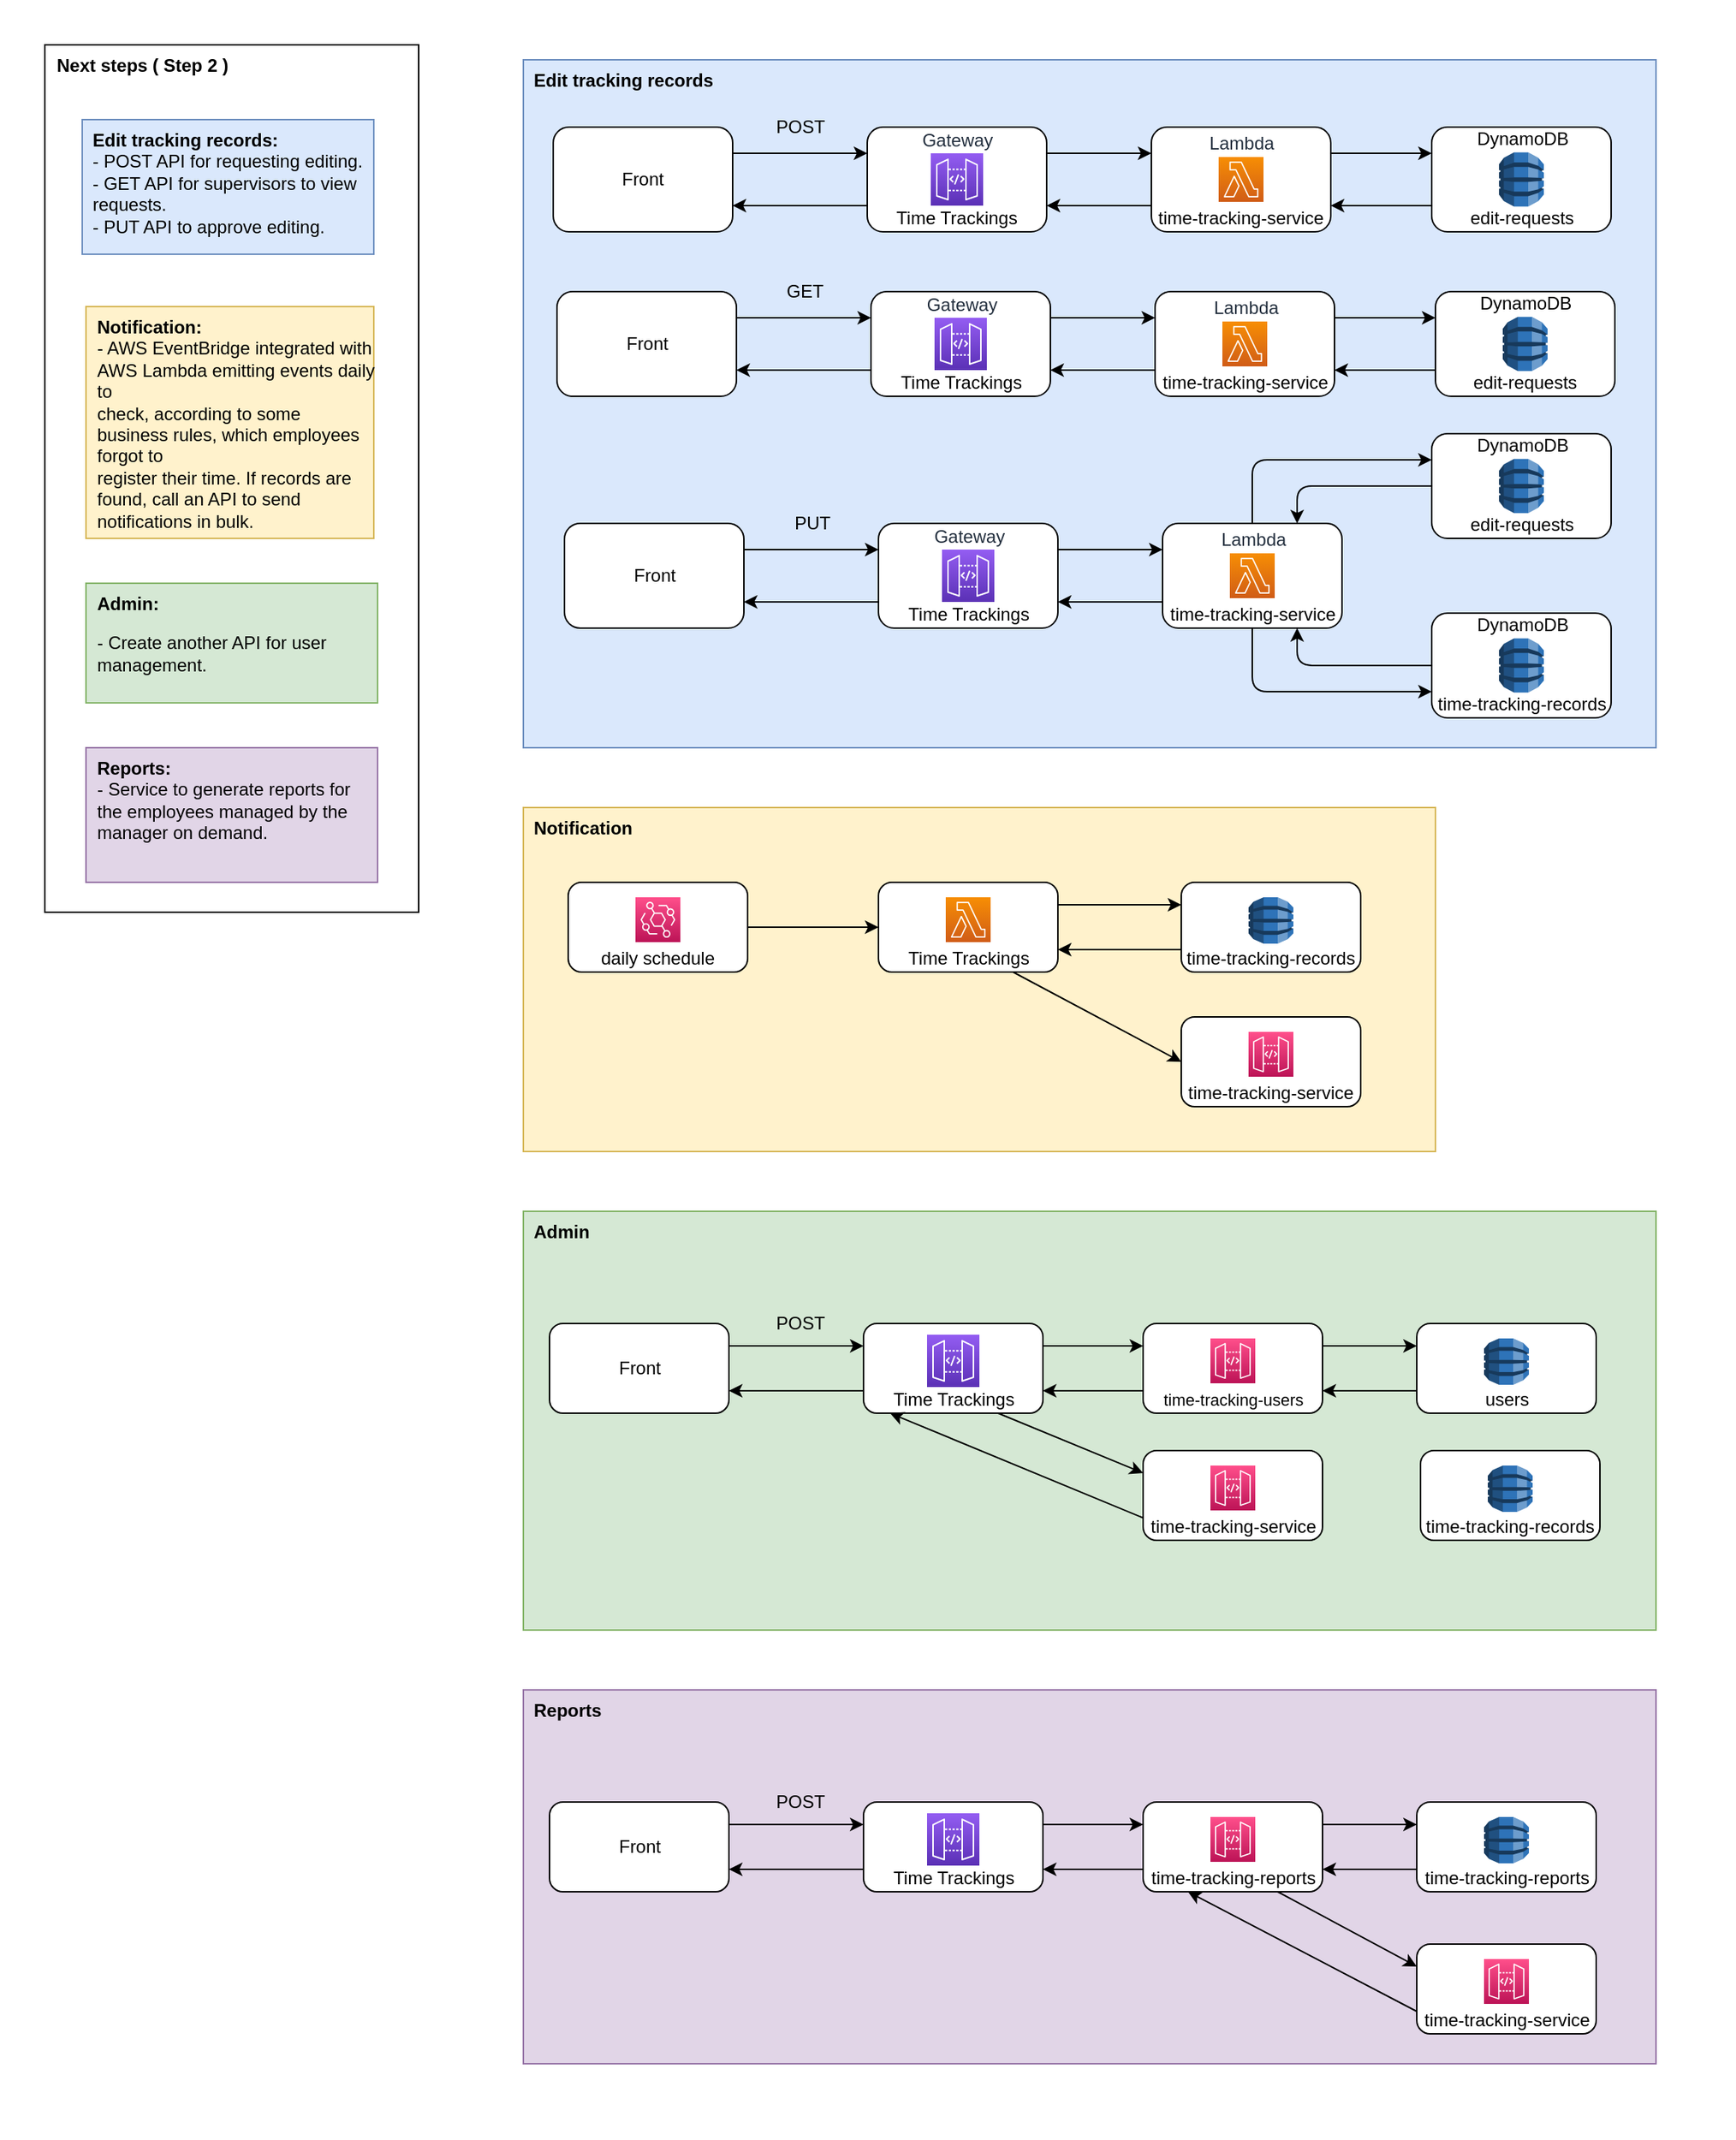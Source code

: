 <mxfile>
    <diagram id="Dt_Y4vuhJiNYURmJwnkU" name="Page-1">
        <mxGraphModel dx="1086" dy="768" grid="1" gridSize="10" guides="1" tooltips="1" connect="1" arrows="1" fold="1" page="1" pageScale="1" pageWidth="850" pageHeight="1100" math="0" shadow="0">
            <root>
                <mxCell id="0"/>
                <mxCell id="1" parent="0"/>
                <mxCell id="322" value="" style="rounded=0;whiteSpace=wrap;html=1;align=left;verticalAlign=top;fontStyle=1;spacingLeft=6;fillColor=none;strokeColor=none;" parent="1" vertex="1">
                    <mxGeometry x="300" y="10" width="1160" height="1430" as="geometry"/>
                </mxCell>
                <mxCell id="3" value="Requisitos Funcionais (fase 2)" style="rounded=0;whiteSpace=wrap;html=1;align=left;verticalAlign=top;fontStyle=1;spacingLeft=6;" parent="1" vertex="1">
                    <mxGeometry x="330" y="40" width="250" height="500" as="geometry"/>
                </mxCell>
                <mxCell id="4" value="&lt;b&gt;- Edição de Registros:&lt;/b&gt;&lt;br&gt;- API POST para solicitar edição&lt;br&gt;- API PUT para aprovar edição" style="rounded=0;whiteSpace=wrap;html=1;align=left;verticalAlign=top;spacingLeft=5;" parent="1" vertex="1">
                    <mxGeometry x="355" y="90" width="195" height="60" as="geometry"/>
                </mxCell>
                <mxCell id="5" value="&lt;b&gt;- Notificações:&lt;/b&gt;&lt;br&gt;&amp;nbsp;" style="rounded=0;whiteSpace=wrap;html=1;align=left;verticalAlign=top;spacingLeft=5;" parent="1" vertex="1">
                    <mxGeometry x="355" y="180" width="195" height="90" as="geometry"/>
                </mxCell>
                <mxCell id="6" value="&lt;b&gt;- Administração:&lt;/b&gt;&lt;br&gt;" style="rounded=0;whiteSpace=wrap;html=1;align=left;verticalAlign=top;spacingLeft=5;" parent="1" vertex="1">
                    <mxGeometry x="355" y="305" width="195" height="80" as="geometry"/>
                </mxCell>
                <mxCell id="7" value="&lt;b&gt;- Relatórios:&lt;/b&gt;&lt;br&gt;" style="rounded=0;whiteSpace=wrap;html=1;align=left;verticalAlign=top;spacingLeft=5;" parent="1" vertex="1">
                    <mxGeometry x="355" y="420" width="195" height="90" as="geometry"/>
                </mxCell>
                <mxCell id="8" value="Next steps ( Step 2 )" style="rounded=0;whiteSpace=wrap;html=1;align=left;verticalAlign=top;fontStyle=1;spacingLeft=6;" parent="1" vertex="1">
                    <mxGeometry x="330" y="40" width="250" height="580" as="geometry"/>
                </mxCell>
                <mxCell id="9" value="&lt;b style=&quot;border-color: var(--border-color);&quot;&gt;Edit tracking records&lt;/b&gt;&lt;b&gt;:&lt;/b&gt;&lt;br&gt;&lt;div&gt;- POST API for requesting editing.&lt;/div&gt;&lt;div&gt;- GET API for supervisors to view requests.&lt;/div&gt;&lt;div&gt;- PUT API to approve editing.&lt;/div&gt;" style="rounded=0;whiteSpace=wrap;html=1;align=left;verticalAlign=top;spacingLeft=5;fillColor=#dae8fc;strokeColor=#6c8ebf;" parent="1" vertex="1">
                    <mxGeometry x="355" y="90" width="195" height="90" as="geometry"/>
                </mxCell>
                <mxCell id="10" value="&lt;b&gt;Notification:&lt;/b&gt;&lt;br&gt;- AWS EventBridge integrated with AWS Lambda emitting events daily to &lt;br/&gt;check, according to some business rules, which employees forgot to &lt;br/&gt;register their time. If records are found, call an API to send &lt;br/&gt;notifications in bulk." style="rounded=0;whiteSpace=wrap;html=1;align=left;verticalAlign=top;spacingLeft=5;fillColor=#fff2cc;strokeColor=#d6b656;" parent="1" vertex="1">
                    <mxGeometry x="357.5" y="215" width="192.5" height="155" as="geometry"/>
                </mxCell>
                <mxCell id="11" value="&lt;b&gt;Admin:&lt;br&gt;&lt;/b&gt;&lt;div class=&quot;flex flex-grow flex-col max-w-full&quot;&gt;&lt;div class=&quot;min-h-[20px] text-message flex flex-col items-start gap-3 whitespace-pre-wrap break-words [.text-message+&amp;amp;]:mt-5 overflow-x-auto&quot; data-message-id=&quot;4f88be14-26cd-4420-8c35-d6da5d880daf&quot; data-message-author-role=&quot;assistant&quot;&gt;&lt;div class=&quot;markdown prose w-full break-words dark:prose-invert dark&quot;&gt;&lt;p&gt;- Create another API for user management.&lt;/p&gt;&lt;/div&gt;&lt;/div&gt;&lt;/div&gt;" style="rounded=0;whiteSpace=wrap;html=1;align=left;verticalAlign=top;spacingLeft=5;fillColor=#d5e8d4;strokeColor=#82b366;" parent="1" vertex="1">
                    <mxGeometry x="357.5" y="400" width="195" height="80" as="geometry"/>
                </mxCell>
                <mxCell id="12" value="&lt;b&gt;Reports:&lt;br&gt;&lt;/b&gt;- Service to generate reports for the employees managed by the manager on demand." style="rounded=0;whiteSpace=wrap;html=1;align=left;verticalAlign=top;spacingLeft=5;fillColor=#e1d5e7;strokeColor=#9673a6;" parent="1" vertex="1">
                    <mxGeometry x="357.5" y="510" width="195" height="90" as="geometry"/>
                </mxCell>
                <mxCell id="68" value="&lt;b style=&quot;border-color: var(--border-color);&quot;&gt;Edit tracking records&lt;/b&gt;" style="rounded=0;whiteSpace=wrap;html=1;container=0;align=left;verticalAlign=top;spacingLeft=5;fillColor=#dae8fc;strokeColor=#6c8ebf;" parent="1" vertex="1">
                    <mxGeometry x="650" y="50" width="757.5" height="460" as="geometry"/>
                </mxCell>
                <mxCell id="102" style="edgeStyle=none;html=1;entryX=0;entryY=0.25;entryDx=0;entryDy=0;exitX=1;exitY=0.25;exitDx=0;exitDy=0;" parent="1" source="103" target="252" edge="1">
                    <mxGeometry relative="1" as="geometry">
                        <mxPoint x="887.5" y="380" as="targetPoint"/>
                    </mxGeometry>
                </mxCell>
                <mxCell id="103" value="Front" style="rounded=1;whiteSpace=wrap;html=1;container=0;" parent="1" vertex="1">
                    <mxGeometry x="677.5" y="360" width="120" height="70" as="geometry"/>
                </mxCell>
                <mxCell id="104" value="PUT" style="text;html=1;align=center;verticalAlign=middle;resizable=0;points=[];autosize=1;strokeColor=none;fillColor=none;container=0;" parent="1" vertex="1">
                    <mxGeometry x="817.5" y="345" width="50" height="30" as="geometry"/>
                </mxCell>
                <mxCell id="112" style="edgeStyle=none;html=1;entryX=1;entryY=0.75;entryDx=0;entryDy=0;exitX=0;exitY=0.75;exitDx=0;exitDy=0;" parent="1" source="252" target="103" edge="1">
                    <mxGeometry relative="1" as="geometry">
                        <mxPoint x="887.5" y="410" as="sourcePoint"/>
                    </mxGeometry>
                </mxCell>
                <mxCell id="113" style="edgeStyle=none;html=1;entryX=0;entryY=0.25;entryDx=0;entryDy=0;exitX=1;exitY=0.25;exitDx=0;exitDy=0;" parent="1" source="252" target="255" edge="1">
                    <mxGeometry relative="1" as="geometry">
                        <mxPoint x="1007.5" y="380" as="sourcePoint"/>
                        <mxPoint x="1074.5" y="380" as="targetPoint"/>
                    </mxGeometry>
                </mxCell>
                <mxCell id="114" style="edgeStyle=none;html=1;entryX=1;entryY=0.75;entryDx=0;entryDy=0;exitX=0;exitY=0.75;exitDx=0;exitDy=0;" parent="1" source="255" target="252" edge="1">
                    <mxGeometry relative="1" as="geometry">
                        <mxPoint x="1074.5" y="410" as="sourcePoint"/>
                        <mxPoint x="1007.5" y="410" as="targetPoint"/>
                    </mxGeometry>
                </mxCell>
                <mxCell id="119" value="&lt;b style=&quot;border-color: var(--border-color);&quot;&gt;Notification&lt;/b&gt;" style="rounded=0;whiteSpace=wrap;html=1;container=0;align=left;verticalAlign=top;spacingLeft=5;fillColor=#fff2cc;strokeColor=#d6b656;" parent="1" vertex="1">
                    <mxGeometry x="650" y="550" width="610" height="230" as="geometry"/>
                </mxCell>
                <mxCell id="126" value="" style="group" parent="1" vertex="1" connectable="0">
                    <mxGeometry x="1090" y="600" width="120" height="60" as="geometry"/>
                </mxCell>
                <mxCell id="127" value="time-tracking-records" style="rounded=1;whiteSpace=wrap;html=1;container=0;verticalAlign=bottom;" parent="126" vertex="1">
                    <mxGeometry width="120" height="60" as="geometry"/>
                </mxCell>
                <mxCell id="128" value="" style="outlineConnect=0;dashed=0;verticalLabelPosition=bottom;verticalAlign=top;align=center;html=1;shape=mxgraph.aws3.dynamo_db;fillColor=#2E73B8;gradientColor=none;" parent="126" vertex="1">
                    <mxGeometry x="45" y="10" width="30" height="31" as="geometry"/>
                </mxCell>
                <mxCell id="132" style="edgeStyle=none;html=1;entryX=0;entryY=0.25;entryDx=0;entryDy=0;exitX=1;exitY=0.25;exitDx=0;exitDy=0;" parent="1" source="135" target="127" edge="1">
                    <mxGeometry relative="1" as="geometry">
                        <mxPoint x="1074.5" y="615" as="targetPoint"/>
                    </mxGeometry>
                </mxCell>
                <mxCell id="133" style="edgeStyle=none;html=1;entryX=1;entryY=0.75;entryDx=0;entryDy=0;exitX=0;exitY=0.75;exitDx=0;exitDy=0;" parent="1" source="127" target="135" edge="1">
                    <mxGeometry relative="1" as="geometry">
                        <mxPoint x="1074.5" y="645" as="sourcePoint"/>
                    </mxGeometry>
                </mxCell>
                <mxCell id="134" value="" style="group" parent="1" vertex="1" connectable="0">
                    <mxGeometry x="887.5" y="600" width="120" height="60" as="geometry"/>
                </mxCell>
                <mxCell id="135" value="&lt;span style=&quot;&quot;&gt;Time Trackings&lt;/span&gt;" style="rounded=1;whiteSpace=wrap;html=1;container=0;verticalAlign=bottom;" parent="134" vertex="1">
                    <mxGeometry width="120" height="60" as="geometry"/>
                </mxCell>
                <mxCell id="174" value="" style="sketch=0;points=[[0,0,0],[0.25,0,0],[0.5,0,0],[0.75,0,0],[1,0,0],[0,1,0],[0.25,1,0],[0.5,1,0],[0.75,1,0],[1,1,0],[0,0.25,0],[0,0.5,0],[0,0.75,0],[1,0.25,0],[1,0.5,0],[1,0.75,0]];outlineConnect=0;fontColor=#232F3E;gradientColor=#F78E04;gradientDirection=north;fillColor=#D05C17;strokeColor=#ffffff;dashed=0;verticalLabelPosition=bottom;verticalAlign=top;align=center;html=1;fontSize=12;fontStyle=0;aspect=fixed;shape=mxgraph.aws4.resourceIcon;resIcon=mxgraph.aws4.lambda;container=0;" parent="134" vertex="1">
                    <mxGeometry x="45" y="10" width="30" height="30" as="geometry"/>
                </mxCell>
                <mxCell id="173" style="edgeStyle=none;html=1;entryX=0;entryY=0.5;entryDx=0;entryDy=0;" parent="1" source="170" target="135" edge="1">
                    <mxGeometry relative="1" as="geometry"/>
                </mxCell>
                <mxCell id="170" value="daily&amp;nbsp;&lt;span style=&quot;&quot;&gt;schedule&lt;/span&gt;" style="rounded=1;whiteSpace=wrap;html=1;container=0;verticalAlign=bottom;" parent="1" vertex="1">
                    <mxGeometry x="680" y="600" width="120" height="60" as="geometry"/>
                </mxCell>
                <mxCell id="169" value="" style="sketch=0;points=[[0,0,0],[0.25,0,0],[0.5,0,0],[0.75,0,0],[1,0,0],[0,1,0],[0.25,1,0],[0.5,1,0],[0.75,1,0],[1,1,0],[0,0.25,0],[0,0.5,0],[0,0.75,0],[1,0.25,0],[1,0.5,0],[1,0.75,0]];outlineConnect=0;fontColor=#232F3E;gradientColor=#FF4F8B;gradientDirection=north;fillColor=#BC1356;strokeColor=#ffffff;dashed=0;verticalLabelPosition=bottom;verticalAlign=top;align=center;html=1;fontSize=12;fontStyle=0;aspect=fixed;shape=mxgraph.aws4.resourceIcon;resIcon=mxgraph.aws4.eventbridge;" parent="1" vertex="1">
                    <mxGeometry x="725" y="610" width="30" height="30" as="geometry"/>
                </mxCell>
                <mxCell id="175" style="edgeStyle=none;html=1;entryX=0;entryY=0.5;entryDx=0;entryDy=0;exitX=0.75;exitY=1;exitDx=0;exitDy=0;" parent="1" source="135" target="140" edge="1">
                    <mxGeometry relative="1" as="geometry"/>
                </mxCell>
                <mxCell id="177" value="" style="group" parent="1" vertex="1" connectable="0">
                    <mxGeometry x="1090" y="690" width="120" height="60" as="geometry"/>
                </mxCell>
                <mxCell id="140" value="&lt;span style=&quot;&quot;&gt;time-tracking-service&lt;/span&gt;" style="rounded=1;whiteSpace=wrap;html=1;container=0;verticalAlign=bottom;" parent="177" vertex="1">
                    <mxGeometry width="120" height="60" as="geometry"/>
                </mxCell>
                <mxCell id="141" value="" style="sketch=0;points=[[0,0,0],[0.25,0,0],[0.5,0,0],[0.75,0,0],[1,0,0],[0,1,0],[0.25,1,0],[0.5,1,0],[0.75,1,0],[1,1,0],[0,0.25,0],[0,0.5,0],[0,0.75,0],[1,0.25,0],[1,0.5,0],[1,0.75,0]];outlineConnect=0;fontColor=#232F3E;gradientColor=#FF4F8B;gradientDirection=north;fillColor=#BC1356;strokeColor=#ffffff;dashed=0;verticalLabelPosition=bottom;verticalAlign=top;align=center;html=1;fontSize=12;fontStyle=0;aspect=fixed;shape=mxgraph.aws4.resourceIcon;resIcon=mxgraph.aws4.api_gateway;container=0;" parent="177" vertex="1">
                    <mxGeometry x="45" y="10" width="30" height="30" as="geometry"/>
                </mxCell>
                <mxCell id="195" value="&lt;b style=&quot;border-color: var(--border-color);&quot;&gt;Admin&lt;/b&gt;" style="rounded=0;whiteSpace=wrap;html=1;container=0;align=left;verticalAlign=top;spacingLeft=5;fillColor=#d5e8d4;strokeColor=#82b366;" parent="1" vertex="1">
                    <mxGeometry x="650" y="820" width="757.5" height="280" as="geometry"/>
                </mxCell>
                <mxCell id="196" style="edgeStyle=none;html=1;entryX=0;entryY=0.25;entryDx=0;entryDy=0;exitX=1;exitY=0.25;exitDx=0;exitDy=0;" parent="1" source="197" target="210" edge="1">
                    <mxGeometry relative="1" as="geometry"/>
                </mxCell>
                <mxCell id="197" value="Front" style="rounded=1;whiteSpace=wrap;html=1;container=0;" parent="1" vertex="1">
                    <mxGeometry x="667.5" y="895" width="120" height="60" as="geometry"/>
                </mxCell>
                <mxCell id="198" value="POST" style="text;html=1;align=center;verticalAlign=middle;resizable=0;points=[];autosize=1;strokeColor=none;fillColor=none;container=0;" parent="1" vertex="1">
                    <mxGeometry x="805" y="880" width="60" height="30" as="geometry"/>
                </mxCell>
                <mxCell id="235" style="edgeStyle=none;html=1;entryX=0;entryY=0.25;entryDx=0;entryDy=0;fontSize=11;exitX=0.75;exitY=1;exitDx=0;exitDy=0;" parent="1" source="210" target="233" edge="1">
                    <mxGeometry relative="1" as="geometry"/>
                </mxCell>
                <mxCell id="199" value="&lt;span style=&quot;&quot;&gt;&lt;font style=&quot;font-size: 11px;&quot;&gt;time-tracking-users&lt;/font&gt;&lt;/span&gt;" style="rounded=1;whiteSpace=wrap;html=1;container=0;verticalAlign=bottom;" parent="1" vertex="1">
                    <mxGeometry x="1064.5" y="895" width="120" height="60" as="geometry"/>
                </mxCell>
                <mxCell id="200" value="" style="sketch=0;points=[[0,0,0],[0.25,0,0],[0.5,0,0],[0.75,0,0],[1,0,0],[0,1,0],[0.25,1,0],[0.5,1,0],[0.75,1,0],[1,1,0],[0,0.25,0],[0,0.5,0],[0,0.75,0],[1,0.25,0],[1,0.5,0],[1,0.75,0]];outlineConnect=0;fontColor=#232F3E;gradientColor=#FF4F8B;gradientDirection=north;fillColor=#BC1356;strokeColor=#ffffff;dashed=0;verticalLabelPosition=bottom;verticalAlign=top;align=center;html=1;fontSize=12;fontStyle=0;aspect=fixed;shape=mxgraph.aws4.resourceIcon;resIcon=mxgraph.aws4.api_gateway;container=0;" parent="1" vertex="1">
                    <mxGeometry x="1109.5" y="905" width="30" height="30" as="geometry"/>
                </mxCell>
                <mxCell id="201" value="" style="group" parent="1" vertex="1" connectable="0">
                    <mxGeometry x="1247.5" y="895" width="120" height="60" as="geometry"/>
                </mxCell>
                <mxCell id="202" value="users" style="rounded=1;whiteSpace=wrap;html=1;container=0;verticalAlign=bottom;" parent="201" vertex="1">
                    <mxGeometry width="120" height="60" as="geometry"/>
                </mxCell>
                <mxCell id="203" value="" style="outlineConnect=0;dashed=0;verticalLabelPosition=bottom;verticalAlign=top;align=center;html=1;shape=mxgraph.aws3.dynamo_db;fillColor=#2E73B8;gradientColor=none;" parent="201" vertex="1">
                    <mxGeometry x="45" y="10" width="30" height="31" as="geometry"/>
                </mxCell>
                <mxCell id="204" style="edgeStyle=none;html=1;entryX=0;entryY=0.25;entryDx=0;entryDy=0;exitX=1;exitY=0.25;exitDx=0;exitDy=0;" parent="1" source="199" target="202" edge="1">
                    <mxGeometry relative="1" as="geometry"/>
                </mxCell>
                <mxCell id="205" style="edgeStyle=none;html=1;entryX=1;entryY=0.75;entryDx=0;entryDy=0;exitX=0;exitY=0.75;exitDx=0;exitDy=0;" parent="1" source="202" target="199" edge="1">
                    <mxGeometry relative="1" as="geometry"/>
                </mxCell>
                <mxCell id="206" style="edgeStyle=none;html=1;entryX=1;entryY=0.75;entryDx=0;entryDy=0;exitX=0;exitY=0.75;exitDx=0;exitDy=0;" parent="1" source="210" target="197" edge="1">
                    <mxGeometry relative="1" as="geometry"/>
                </mxCell>
                <mxCell id="207" style="edgeStyle=none;html=1;entryX=0;entryY=0.25;entryDx=0;entryDy=0;exitX=1;exitY=0.25;exitDx=0;exitDy=0;" parent="1" source="210" target="199" edge="1">
                    <mxGeometry relative="1" as="geometry"/>
                </mxCell>
                <mxCell id="208" style="edgeStyle=none;html=1;entryX=1;entryY=0.75;entryDx=0;entryDy=0;exitX=0;exitY=0.75;exitDx=0;exitDy=0;" parent="1" source="199" target="210" edge="1">
                    <mxGeometry relative="1" as="geometry"/>
                </mxCell>
                <mxCell id="209" value="" style="group" parent="1" vertex="1" connectable="0">
                    <mxGeometry x="877.5" y="895" width="120" height="60" as="geometry"/>
                </mxCell>
                <mxCell id="210" value="&lt;span style=&quot;&quot;&gt;Time Trackings&lt;/span&gt;" style="rounded=1;whiteSpace=wrap;html=1;container=0;verticalAlign=bottom;" parent="209" vertex="1">
                    <mxGeometry width="120" height="60" as="geometry"/>
                </mxCell>
                <mxCell id="211" value="" style="sketch=0;points=[[0,0,0],[0.25,0,0],[0.5,0,0],[0.75,0,0],[1,0,0],[0,1,0],[0.25,1,0],[0.5,1,0],[0.75,1,0],[1,1,0],[0,0.25,0],[0,0.5,0],[0,0.75,0],[1,0.25,0],[1,0.5,0],[1,0.75,0]];outlineConnect=0;fontColor=#232F3E;gradientColor=#945DF2;gradientDirection=north;fillColor=#5A30B5;strokeColor=#ffffff;dashed=0;verticalLabelPosition=bottom;verticalAlign=top;align=center;html=1;fontSize=12;fontStyle=0;aspect=fixed;shape=mxgraph.aws4.resourceIcon;resIcon=mxgraph.aws4.api_gateway;" parent="209" vertex="1">
                    <mxGeometry x="42.5" y="7.5" width="35" height="35" as="geometry"/>
                </mxCell>
                <mxCell id="212" value="&lt;b style=&quot;border-color: var(--border-color);&quot;&gt;Reports&lt;br&gt;&lt;br&gt;&lt;/b&gt;" style="rounded=0;whiteSpace=wrap;html=1;container=0;align=left;verticalAlign=top;spacingLeft=5;fillColor=#e1d5e7;strokeColor=#9673a6;" parent="1" vertex="1">
                    <mxGeometry x="650" y="1140" width="757.5" height="250" as="geometry"/>
                </mxCell>
                <mxCell id="213" style="edgeStyle=none;html=1;entryX=0;entryY=0.25;entryDx=0;entryDy=0;exitX=1;exitY=0.25;exitDx=0;exitDy=0;" parent="1" source="214" target="227" edge="1">
                    <mxGeometry relative="1" as="geometry"/>
                </mxCell>
                <mxCell id="214" value="Front" style="rounded=1;whiteSpace=wrap;html=1;container=0;" parent="1" vertex="1">
                    <mxGeometry x="667.5" y="1215" width="120" height="60" as="geometry"/>
                </mxCell>
                <mxCell id="215" value="POST" style="text;html=1;align=center;verticalAlign=middle;resizable=0;points=[];autosize=1;strokeColor=none;fillColor=none;container=0;" parent="1" vertex="1">
                    <mxGeometry x="805" y="1200" width="60" height="30" as="geometry"/>
                </mxCell>
                <mxCell id="231" style="edgeStyle=none;html=1;entryX=0;entryY=0.25;entryDx=0;entryDy=0;exitX=0.75;exitY=1;exitDx=0;exitDy=0;" parent="1" source="216" target="229" edge="1">
                    <mxGeometry relative="1" as="geometry"/>
                </mxCell>
                <mxCell id="216" value="&lt;span style=&quot;&quot;&gt;time-tracking-reports&lt;/span&gt;" style="rounded=1;whiteSpace=wrap;html=1;container=0;verticalAlign=bottom;" parent="1" vertex="1">
                    <mxGeometry x="1064.5" y="1215" width="120" height="60" as="geometry"/>
                </mxCell>
                <mxCell id="217" value="" style="sketch=0;points=[[0,0,0],[0.25,0,0],[0.5,0,0],[0.75,0,0],[1,0,0],[0,1,0],[0.25,1,0],[0.5,1,0],[0.75,1,0],[1,1,0],[0,0.25,0],[0,0.5,0],[0,0.75,0],[1,0.25,0],[1,0.5,0],[1,0.75,0]];outlineConnect=0;fontColor=#232F3E;gradientColor=#FF4F8B;gradientDirection=north;fillColor=#BC1356;strokeColor=#ffffff;dashed=0;verticalLabelPosition=bottom;verticalAlign=top;align=center;html=1;fontSize=12;fontStyle=0;aspect=fixed;shape=mxgraph.aws4.resourceIcon;resIcon=mxgraph.aws4.api_gateway;container=0;" parent="1" vertex="1">
                    <mxGeometry x="1109.5" y="1225" width="30" height="30" as="geometry"/>
                </mxCell>
                <mxCell id="218" value="" style="group" parent="1" vertex="1" connectable="0">
                    <mxGeometry x="1247.5" y="1215" width="120" height="60" as="geometry"/>
                </mxCell>
                <mxCell id="219" value="time-tracking-reports" style="rounded=1;whiteSpace=wrap;html=1;container=0;verticalAlign=bottom;" parent="218" vertex="1">
                    <mxGeometry width="120" height="60" as="geometry"/>
                </mxCell>
                <mxCell id="220" value="" style="outlineConnect=0;dashed=0;verticalLabelPosition=bottom;verticalAlign=top;align=center;html=1;shape=mxgraph.aws3.dynamo_db;fillColor=#2E73B8;gradientColor=none;" parent="218" vertex="1">
                    <mxGeometry x="45" y="10" width="30" height="31" as="geometry"/>
                </mxCell>
                <mxCell id="221" style="edgeStyle=none;html=1;entryX=0;entryY=0.25;entryDx=0;entryDy=0;exitX=1;exitY=0.25;exitDx=0;exitDy=0;" parent="1" source="216" target="219" edge="1">
                    <mxGeometry relative="1" as="geometry"/>
                </mxCell>
                <mxCell id="222" style="edgeStyle=none;html=1;entryX=1;entryY=0.75;entryDx=0;entryDy=0;exitX=0;exitY=0.75;exitDx=0;exitDy=0;" parent="1" source="219" target="216" edge="1">
                    <mxGeometry relative="1" as="geometry"/>
                </mxCell>
                <mxCell id="223" style="edgeStyle=none;html=1;entryX=1;entryY=0.75;entryDx=0;entryDy=0;exitX=0;exitY=0.75;exitDx=0;exitDy=0;" parent="1" source="227" target="214" edge="1">
                    <mxGeometry relative="1" as="geometry"/>
                </mxCell>
                <mxCell id="224" style="edgeStyle=none;html=1;entryX=0;entryY=0.25;entryDx=0;entryDy=0;exitX=1;exitY=0.25;exitDx=0;exitDy=0;" parent="1" source="227" target="216" edge="1">
                    <mxGeometry relative="1" as="geometry"/>
                </mxCell>
                <mxCell id="225" style="edgeStyle=none;html=1;entryX=1;entryY=0.75;entryDx=0;entryDy=0;exitX=0;exitY=0.75;exitDx=0;exitDy=0;" parent="1" source="216" target="227" edge="1">
                    <mxGeometry relative="1" as="geometry"/>
                </mxCell>
                <mxCell id="226" value="" style="group" parent="1" vertex="1" connectable="0">
                    <mxGeometry x="877.5" y="1215" width="120" height="60" as="geometry"/>
                </mxCell>
                <mxCell id="227" value="&lt;span style=&quot;&quot;&gt;Time Trackings&lt;/span&gt;" style="rounded=1;whiteSpace=wrap;html=1;container=0;verticalAlign=bottom;" parent="226" vertex="1">
                    <mxGeometry width="120" height="60" as="geometry"/>
                </mxCell>
                <mxCell id="228" value="" style="sketch=0;points=[[0,0,0],[0.25,0,0],[0.5,0,0],[0.75,0,0],[1,0,0],[0,1,0],[0.25,1,0],[0.5,1,0],[0.75,1,0],[1,1,0],[0,0.25,0],[0,0.5,0],[0,0.75,0],[1,0.25,0],[1,0.5,0],[1,0.75,0]];outlineConnect=0;fontColor=#232F3E;gradientColor=#945DF2;gradientDirection=north;fillColor=#5A30B5;strokeColor=#ffffff;dashed=0;verticalLabelPosition=bottom;verticalAlign=top;align=center;html=1;fontSize=12;fontStyle=0;aspect=fixed;shape=mxgraph.aws4.resourceIcon;resIcon=mxgraph.aws4.api_gateway;" parent="226" vertex="1">
                    <mxGeometry x="42.5" y="7.5" width="35" height="35" as="geometry"/>
                </mxCell>
                <mxCell id="232" style="edgeStyle=none;html=1;entryX=0.25;entryY=1;entryDx=0;entryDy=0;exitX=0;exitY=0.75;exitDx=0;exitDy=0;" parent="1" source="229" target="216" edge="1">
                    <mxGeometry relative="1" as="geometry"/>
                </mxCell>
                <mxCell id="229" value="&lt;span style=&quot;&quot;&gt;time-tracking-service&lt;/span&gt;" style="rounded=1;whiteSpace=wrap;html=1;container=0;verticalAlign=bottom;" parent="1" vertex="1">
                    <mxGeometry x="1247.5" y="1310" width="120" height="60" as="geometry"/>
                </mxCell>
                <mxCell id="230" value="" style="sketch=0;points=[[0,0,0],[0.25,0,0],[0.5,0,0],[0.75,0,0],[1,0,0],[0,1,0],[0.25,1,0],[0.5,1,0],[0.75,1,0],[1,1,0],[0,0.25,0],[0,0.5,0],[0,0.75,0],[1,0.25,0],[1,0.5,0],[1,0.75,0]];outlineConnect=0;fontColor=#232F3E;gradientColor=#FF4F8B;gradientDirection=north;fillColor=#BC1356;strokeColor=#ffffff;dashed=0;verticalLabelPosition=bottom;verticalAlign=top;align=center;html=1;fontSize=12;fontStyle=0;aspect=fixed;shape=mxgraph.aws4.resourceIcon;resIcon=mxgraph.aws4.api_gateway;container=0;" parent="1" vertex="1">
                    <mxGeometry x="1292.5" y="1320" width="30" height="30" as="geometry"/>
                </mxCell>
                <mxCell id="236" style="edgeStyle=none;html=1;entryX=0.148;entryY=1;entryDx=0;entryDy=0;fontSize=11;exitX=0;exitY=0.75;exitDx=0;exitDy=0;entryPerimeter=0;" parent="1" source="233" target="210" edge="1">
                    <mxGeometry relative="1" as="geometry"/>
                </mxCell>
                <mxCell id="233" value="time-tracking-service" style="rounded=1;whiteSpace=wrap;html=1;container=0;verticalAlign=bottom;" parent="1" vertex="1">
                    <mxGeometry x="1064.5" y="980" width="120" height="60" as="geometry"/>
                </mxCell>
                <mxCell id="234" value="" style="sketch=0;points=[[0,0,0],[0.25,0,0],[0.5,0,0],[0.75,0,0],[1,0,0],[0,1,0],[0.25,1,0],[0.5,1,0],[0.75,1,0],[1,1,0],[0,0.25,0],[0,0.5,0],[0,0.75,0],[1,0.25,0],[1,0.5,0],[1,0.75,0]];outlineConnect=0;fontColor=#232F3E;gradientColor=#FF4F8B;gradientDirection=north;fillColor=#BC1356;strokeColor=#ffffff;dashed=0;verticalLabelPosition=bottom;verticalAlign=top;align=center;html=1;fontSize=12;fontStyle=0;aspect=fixed;shape=mxgraph.aws4.resourceIcon;resIcon=mxgraph.aws4.api_gateway;container=0;" parent="1" vertex="1">
                    <mxGeometry x="1109.5" y="990" width="30" height="30" as="geometry"/>
                </mxCell>
                <mxCell id="239" value="" style="group" parent="1" vertex="1" connectable="0">
                    <mxGeometry x="1250" y="980" width="120" height="60" as="geometry"/>
                </mxCell>
                <mxCell id="240" value="time-tracking-records" style="rounded=1;whiteSpace=wrap;html=1;container=0;verticalAlign=bottom;" parent="239" vertex="1">
                    <mxGeometry width="120" height="60" as="geometry"/>
                </mxCell>
                <mxCell id="241" value="" style="outlineConnect=0;dashed=0;verticalLabelPosition=bottom;verticalAlign=top;align=center;html=1;shape=mxgraph.aws3.dynamo_db;fillColor=#2E73B8;gradientColor=none;" parent="239" vertex="1">
                    <mxGeometry x="45" y="10" width="30" height="31" as="geometry"/>
                </mxCell>
                <mxCell id="251" value="" style="group" parent="1" vertex="1" connectable="0">
                    <mxGeometry x="887.5" y="360" width="120" height="70" as="geometry"/>
                </mxCell>
                <mxCell id="252" value="&lt;span style=&quot;&quot;&gt;Time Trackings&lt;/span&gt;" style="rounded=1;whiteSpace=wrap;html=1;container=0;verticalAlign=bottom;" parent="251" vertex="1">
                    <mxGeometry width="120" height="70" as="geometry"/>
                </mxCell>
                <mxCell id="253" value="Gateway" style="sketch=0;points=[[0,0,0],[0.25,0,0],[0.5,0,0],[0.75,0,0],[1,0,0],[0,1,0],[0.25,1,0],[0.5,1,0],[0.75,1,0],[1,1,0],[0,0.25,0],[0,0.5,0],[0,0.75,0],[1,0.25,0],[1,0.5,0],[1,0.75,0]];outlineConnect=0;fontColor=#232F3E;gradientColor=#945DF2;gradientDirection=north;fillColor=#5A30B5;strokeColor=#ffffff;dashed=0;verticalLabelPosition=top;verticalAlign=bottom;align=center;html=1;fontSize=12;fontStyle=0;aspect=fixed;shape=mxgraph.aws4.resourceIcon;resIcon=mxgraph.aws4.api_gateway;labelPosition=center;" parent="251" vertex="1">
                    <mxGeometry x="42.5" y="17.5" width="35" height="35" as="geometry"/>
                </mxCell>
                <mxCell id="254" value="" style="group;labelPosition=center;verticalLabelPosition=top;align=center;verticalAlign=bottom;" parent="1" vertex="1" connectable="0">
                    <mxGeometry x="1077.5" y="360" width="120" height="70" as="geometry"/>
                </mxCell>
                <mxCell id="269" value="" style="group" parent="254" vertex="1" connectable="0">
                    <mxGeometry width="120" height="70" as="geometry"/>
                </mxCell>
                <mxCell id="255" value="time-tracking-service" style="rounded=1;whiteSpace=wrap;html=1;container=0;verticalAlign=bottom;" parent="269" vertex="1">
                    <mxGeometry width="120" height="70" as="geometry"/>
                </mxCell>
                <mxCell id="257" value="Lambda" style="sketch=0;points=[[0,0,0],[0.25,0,0],[0.5,0,0],[0.75,0,0],[1,0,0],[0,1,0],[0.25,1,0],[0.5,1,0],[0.75,1,0],[1,1,0],[0,0.25,0],[0,0.5,0],[0,0.75,0],[1,0.25,0],[1,0.5,0],[1,0.75,0]];outlineConnect=0;fontColor=#232F3E;gradientColor=#F78E04;gradientDirection=north;fillColor=#D05C17;strokeColor=#ffffff;dashed=0;verticalLabelPosition=top;verticalAlign=bottom;align=center;html=1;fontSize=12;fontStyle=0;aspect=fixed;shape=mxgraph.aws4.resourceIcon;resIcon=mxgraph.aws4.lambda;container=0;labelPosition=center;" parent="269" vertex="1">
                    <mxGeometry x="45" y="20" width="30" height="30" as="geometry"/>
                </mxCell>
                <mxCell id="258" value="" style="group" parent="1" vertex="1" connectable="0">
                    <mxGeometry x="1257.5" y="420" width="120" height="70" as="geometry"/>
                </mxCell>
                <mxCell id="259" value="time-tracking-records" style="rounded=1;whiteSpace=wrap;html=1;container=0;verticalAlign=bottom;" parent="258" vertex="1">
                    <mxGeometry width="120" height="70" as="geometry"/>
                </mxCell>
                <mxCell id="260" value="DynamoDB" style="outlineConnect=0;dashed=0;verticalLabelPosition=top;verticalAlign=bottom;align=center;html=1;shape=mxgraph.aws3.dynamo_db;fillColor=#2E73B8;gradientColor=none;labelPosition=center;" parent="258" vertex="1">
                    <mxGeometry x="45" y="16.917" width="30" height="36.167" as="geometry"/>
                </mxCell>
                <mxCell id="261" value="" style="group" parent="1" vertex="1" connectable="0">
                    <mxGeometry x="1257.5" y="300" width="120" height="70" as="geometry"/>
                </mxCell>
                <mxCell id="262" value="edit-requests" style="rounded=1;whiteSpace=wrap;html=1;container=0;verticalAlign=bottom;" parent="261" vertex="1">
                    <mxGeometry width="120" height="70" as="geometry"/>
                </mxCell>
                <mxCell id="263" value="DynamoDB" style="outlineConnect=0;dashed=0;verticalLabelPosition=top;verticalAlign=bottom;align=center;html=1;shape=mxgraph.aws3.dynamo_db;fillColor=#2E73B8;gradientColor=none;labelPosition=center;" parent="261" vertex="1">
                    <mxGeometry x="45" y="16.917" width="30" height="36.167" as="geometry"/>
                </mxCell>
                <mxCell id="264" style="edgeStyle=orthogonalEdgeStyle;html=1;entryX=0;entryY=0.25;entryDx=0;entryDy=0;exitX=0.5;exitY=0;exitDx=0;exitDy=0;" parent="1" source="255" target="262" edge="1">
                    <mxGeometry relative="1" as="geometry"/>
                </mxCell>
                <mxCell id="265" style="edgeStyle=orthogonalEdgeStyle;html=1;entryX=0;entryY=0.75;entryDx=0;entryDy=0;exitX=0.5;exitY=1;exitDx=0;exitDy=0;" parent="1" source="255" target="259" edge="1">
                    <mxGeometry relative="1" as="geometry"/>
                </mxCell>
                <mxCell id="267" style="edgeStyle=orthogonalEdgeStyle;html=1;entryX=0.75;entryY=1;entryDx=0;entryDy=0;" parent="1" source="259" target="255" edge="1">
                    <mxGeometry relative="1" as="geometry"/>
                </mxCell>
                <mxCell id="268" style="edgeStyle=orthogonalEdgeStyle;html=1;entryX=0.75;entryY=0;entryDx=0;entryDy=0;exitX=0;exitY=0.5;exitDx=0;exitDy=0;" parent="1" source="262" target="255" edge="1">
                    <mxGeometry relative="1" as="geometry"/>
                </mxCell>
                <mxCell id="270" style="edgeStyle=none;html=1;entryX=0;entryY=0.25;entryDx=0;entryDy=0;exitX=1;exitY=0.25;exitDx=0;exitDy=0;" parent="1" source="271" target="277" edge="1">
                    <mxGeometry relative="1" as="geometry">
                        <mxPoint x="880" y="115" as="targetPoint"/>
                    </mxGeometry>
                </mxCell>
                <mxCell id="271" value="Front" style="rounded=1;whiteSpace=wrap;html=1;container=0;" parent="1" vertex="1">
                    <mxGeometry x="670" y="95" width="120" height="70" as="geometry"/>
                </mxCell>
                <mxCell id="272" value="POST" style="text;html=1;align=center;verticalAlign=middle;resizable=0;points=[];autosize=1;strokeColor=none;fillColor=none;container=0;" parent="1" vertex="1">
                    <mxGeometry x="805" y="80" width="60" height="30" as="geometry"/>
                </mxCell>
                <mxCell id="273" style="edgeStyle=none;html=1;entryX=1;entryY=0.75;entryDx=0;entryDy=0;exitX=0;exitY=0.75;exitDx=0;exitDy=0;" parent="1" source="277" target="271" edge="1">
                    <mxGeometry relative="1" as="geometry">
                        <mxPoint x="880" y="145" as="sourcePoint"/>
                    </mxGeometry>
                </mxCell>
                <mxCell id="274" style="edgeStyle=none;html=1;entryX=0;entryY=0.25;entryDx=0;entryDy=0;exitX=1;exitY=0.25;exitDx=0;exitDy=0;" parent="1" source="277" target="281" edge="1">
                    <mxGeometry relative="1" as="geometry">
                        <mxPoint x="1000" y="115" as="sourcePoint"/>
                        <mxPoint x="1067" y="115" as="targetPoint"/>
                    </mxGeometry>
                </mxCell>
                <mxCell id="275" style="edgeStyle=none;html=1;entryX=1;entryY=0.75;entryDx=0;entryDy=0;exitX=0;exitY=0.75;exitDx=0;exitDy=0;" parent="1" source="281" target="277" edge="1">
                    <mxGeometry relative="1" as="geometry">
                        <mxPoint x="1067" y="145" as="sourcePoint"/>
                        <mxPoint x="1000" y="145" as="targetPoint"/>
                    </mxGeometry>
                </mxCell>
                <mxCell id="276" value="" style="group" parent="1" vertex="1" connectable="0">
                    <mxGeometry x="880" y="95" width="120" height="70" as="geometry"/>
                </mxCell>
                <mxCell id="277" value="&lt;span style=&quot;&quot;&gt;Time Trackings&lt;/span&gt;" style="rounded=1;whiteSpace=wrap;html=1;container=0;verticalAlign=bottom;" parent="276" vertex="1">
                    <mxGeometry width="120" height="70" as="geometry"/>
                </mxCell>
                <mxCell id="278" value="Gateway" style="sketch=0;points=[[0,0,0],[0.25,0,0],[0.5,0,0],[0.75,0,0],[1,0,0],[0,1,0],[0.25,1,0],[0.5,1,0],[0.75,1,0],[1,1,0],[0,0.25,0],[0,0.5,0],[0,0.75,0],[1,0.25,0],[1,0.5,0],[1,0.75,0]];outlineConnect=0;fontColor=#232F3E;gradientColor=#945DF2;gradientDirection=north;fillColor=#5A30B5;strokeColor=#ffffff;dashed=0;verticalLabelPosition=top;verticalAlign=bottom;align=center;html=1;fontSize=12;fontStyle=0;aspect=fixed;shape=mxgraph.aws4.resourceIcon;resIcon=mxgraph.aws4.api_gateway;labelPosition=center;" parent="276" vertex="1">
                    <mxGeometry x="42.5" y="17.5" width="35" height="35" as="geometry"/>
                </mxCell>
                <mxCell id="279" value="" style="group;labelPosition=center;verticalLabelPosition=top;align=center;verticalAlign=bottom;" parent="1" vertex="1" connectable="0">
                    <mxGeometry x="1070" y="95" width="120" height="70" as="geometry"/>
                </mxCell>
                <mxCell id="280" value="" style="group" parent="279" vertex="1" connectable="0">
                    <mxGeometry width="120" height="70" as="geometry"/>
                </mxCell>
                <mxCell id="281" value="time-tracking-service" style="rounded=1;whiteSpace=wrap;html=1;container=0;verticalAlign=bottom;" parent="280" vertex="1">
                    <mxGeometry width="120" height="70" as="geometry"/>
                </mxCell>
                <mxCell id="282" value="Lambda" style="sketch=0;points=[[0,0,0],[0.25,0,0],[0.5,0,0],[0.75,0,0],[1,0,0],[0,1,0],[0.25,1,0],[0.5,1,0],[0.75,1,0],[1,1,0],[0,0.25,0],[0,0.5,0],[0,0.75,0],[1,0.25,0],[1,0.5,0],[1,0.75,0]];outlineConnect=0;fontColor=#232F3E;gradientColor=#F78E04;gradientDirection=north;fillColor=#D05C17;strokeColor=#ffffff;dashed=0;verticalLabelPosition=top;verticalAlign=bottom;align=center;html=1;fontSize=12;fontStyle=0;aspect=fixed;shape=mxgraph.aws4.resourceIcon;resIcon=mxgraph.aws4.lambda;container=0;labelPosition=center;" parent="280" vertex="1">
                    <mxGeometry x="45" y="20" width="30" height="30" as="geometry"/>
                </mxCell>
                <mxCell id="299" value="" style="group" parent="1" vertex="1" connectable="0">
                    <mxGeometry x="1257.5" y="95" width="120" height="70" as="geometry"/>
                </mxCell>
                <mxCell id="300" value="edit-requests" style="rounded=1;whiteSpace=wrap;html=1;container=0;verticalAlign=bottom;" parent="299" vertex="1">
                    <mxGeometry width="120" height="70" as="geometry"/>
                </mxCell>
                <mxCell id="301" value="DynamoDB" style="outlineConnect=0;dashed=0;verticalLabelPosition=top;verticalAlign=bottom;align=center;html=1;shape=mxgraph.aws3.dynamo_db;fillColor=#2E73B8;gradientColor=none;labelPosition=center;" parent="299" vertex="1">
                    <mxGeometry x="45" y="16.917" width="30" height="36.167" as="geometry"/>
                </mxCell>
                <mxCell id="302" style="edgeStyle=orthogonalEdgeStyle;html=1;entryX=0;entryY=0.25;entryDx=0;entryDy=0;exitX=1;exitY=0.25;exitDx=0;exitDy=0;" parent="1" source="281" target="300" edge="1">
                    <mxGeometry relative="1" as="geometry"/>
                </mxCell>
                <mxCell id="303" style="edgeStyle=orthogonalEdgeStyle;html=1;entryX=1;entryY=0.75;entryDx=0;entryDy=0;exitX=0;exitY=0.75;exitDx=0;exitDy=0;" parent="1" source="300" target="281" edge="1">
                    <mxGeometry relative="1" as="geometry"/>
                </mxCell>
                <mxCell id="304" style="edgeStyle=none;html=1;entryX=0;entryY=0.25;entryDx=0;entryDy=0;exitX=1;exitY=0.25;exitDx=0;exitDy=0;" parent="1" source="305" target="311" edge="1">
                    <mxGeometry relative="1" as="geometry">
                        <mxPoint x="882.5" y="225" as="targetPoint"/>
                    </mxGeometry>
                </mxCell>
                <mxCell id="305" value="Front" style="rounded=1;whiteSpace=wrap;html=1;container=0;" parent="1" vertex="1">
                    <mxGeometry x="672.5" y="205" width="120" height="70" as="geometry"/>
                </mxCell>
                <mxCell id="306" value="GET" style="text;html=1;align=center;verticalAlign=middle;resizable=0;points=[];autosize=1;strokeColor=none;fillColor=none;container=0;" parent="1" vertex="1">
                    <mxGeometry x="812.5" y="190" width="50" height="30" as="geometry"/>
                </mxCell>
                <mxCell id="307" style="edgeStyle=none;html=1;entryX=1;entryY=0.75;entryDx=0;entryDy=0;exitX=0;exitY=0.75;exitDx=0;exitDy=0;" parent="1" source="311" target="305" edge="1">
                    <mxGeometry relative="1" as="geometry">
                        <mxPoint x="882.5" y="255" as="sourcePoint"/>
                    </mxGeometry>
                </mxCell>
                <mxCell id="308" style="edgeStyle=none;html=1;entryX=0;entryY=0.25;entryDx=0;entryDy=0;exitX=1;exitY=0.25;exitDx=0;exitDy=0;" parent="1" source="311" target="315" edge="1">
                    <mxGeometry relative="1" as="geometry">
                        <mxPoint x="1002.5" y="225" as="sourcePoint"/>
                        <mxPoint x="1069.5" y="225" as="targetPoint"/>
                    </mxGeometry>
                </mxCell>
                <mxCell id="309" style="edgeStyle=none;html=1;entryX=1;entryY=0.75;entryDx=0;entryDy=0;exitX=0;exitY=0.75;exitDx=0;exitDy=0;" parent="1" source="315" target="311" edge="1">
                    <mxGeometry relative="1" as="geometry">
                        <mxPoint x="1069.5" y="255" as="sourcePoint"/>
                        <mxPoint x="1002.5" y="255" as="targetPoint"/>
                    </mxGeometry>
                </mxCell>
                <mxCell id="310" value="" style="group" parent="1" vertex="1" connectable="0">
                    <mxGeometry x="882.5" y="205" width="120" height="70" as="geometry"/>
                </mxCell>
                <mxCell id="311" value="&lt;span style=&quot;&quot;&gt;Time Trackings&lt;/span&gt;" style="rounded=1;whiteSpace=wrap;html=1;container=0;verticalAlign=bottom;" parent="310" vertex="1">
                    <mxGeometry width="120" height="70" as="geometry"/>
                </mxCell>
                <mxCell id="312" value="Gateway" style="sketch=0;points=[[0,0,0],[0.25,0,0],[0.5,0,0],[0.75,0,0],[1,0,0],[0,1,0],[0.25,1,0],[0.5,1,0],[0.75,1,0],[1,1,0],[0,0.25,0],[0,0.5,0],[0,0.75,0],[1,0.25,0],[1,0.5,0],[1,0.75,0]];outlineConnect=0;fontColor=#232F3E;gradientColor=#945DF2;gradientDirection=north;fillColor=#5A30B5;strokeColor=#ffffff;dashed=0;verticalLabelPosition=top;verticalAlign=bottom;align=center;html=1;fontSize=12;fontStyle=0;aspect=fixed;shape=mxgraph.aws4.resourceIcon;resIcon=mxgraph.aws4.api_gateway;labelPosition=center;" parent="310" vertex="1">
                    <mxGeometry x="42.5" y="17.5" width="35" height="35" as="geometry"/>
                </mxCell>
                <mxCell id="313" value="" style="group;labelPosition=center;verticalLabelPosition=top;align=center;verticalAlign=bottom;" parent="1" vertex="1" connectable="0">
                    <mxGeometry x="1072.5" y="205" width="120" height="70" as="geometry"/>
                </mxCell>
                <mxCell id="314" value="" style="group" parent="313" vertex="1" connectable="0">
                    <mxGeometry width="120" height="70" as="geometry"/>
                </mxCell>
                <mxCell id="315" value="time-tracking-service" style="rounded=1;whiteSpace=wrap;html=1;container=0;verticalAlign=bottom;" parent="314" vertex="1">
                    <mxGeometry width="120" height="70" as="geometry"/>
                </mxCell>
                <mxCell id="316" value="Lambda" style="sketch=0;points=[[0,0,0],[0.25,0,0],[0.5,0,0],[0.75,0,0],[1,0,0],[0,1,0],[0.25,1,0],[0.5,1,0],[0.75,1,0],[1,1,0],[0,0.25,0],[0,0.5,0],[0,0.75,0],[1,0.25,0],[1,0.5,0],[1,0.75,0]];outlineConnect=0;fontColor=#232F3E;gradientColor=#F78E04;gradientDirection=north;fillColor=#D05C17;strokeColor=#ffffff;dashed=0;verticalLabelPosition=top;verticalAlign=bottom;align=center;html=1;fontSize=12;fontStyle=0;aspect=fixed;shape=mxgraph.aws4.resourceIcon;resIcon=mxgraph.aws4.lambda;container=0;labelPosition=center;" parent="314" vertex="1">
                    <mxGeometry x="45" y="20" width="30" height="30" as="geometry"/>
                </mxCell>
                <mxCell id="317" value="" style="group" parent="1" vertex="1" connectable="0">
                    <mxGeometry x="1260" y="205" width="120" height="70" as="geometry"/>
                </mxCell>
                <mxCell id="318" value="edit-requests" style="rounded=1;whiteSpace=wrap;html=1;container=0;verticalAlign=bottom;" parent="317" vertex="1">
                    <mxGeometry width="120" height="70" as="geometry"/>
                </mxCell>
                <mxCell id="319" value="DynamoDB" style="outlineConnect=0;dashed=0;verticalLabelPosition=top;verticalAlign=bottom;align=center;html=1;shape=mxgraph.aws3.dynamo_db;fillColor=#2E73B8;gradientColor=none;labelPosition=center;" parent="317" vertex="1">
                    <mxGeometry x="45" y="16.917" width="30" height="36.167" as="geometry"/>
                </mxCell>
                <mxCell id="320" style="edgeStyle=orthogonalEdgeStyle;html=1;entryX=0;entryY=0.25;entryDx=0;entryDy=0;exitX=1;exitY=0.25;exitDx=0;exitDy=0;" parent="1" source="315" target="318" edge="1">
                    <mxGeometry relative="1" as="geometry"/>
                </mxCell>
                <mxCell id="321" style="edgeStyle=orthogonalEdgeStyle;html=1;entryX=1;entryY=0.75;entryDx=0;entryDy=0;exitX=0;exitY=0.75;exitDx=0;exitDy=0;" parent="1" source="318" target="315" edge="1">
                    <mxGeometry relative="1" as="geometry"/>
                </mxCell>
            </root>
        </mxGraphModel>
    </diagram>
</mxfile>